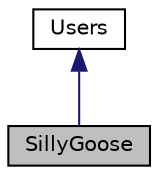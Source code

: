 digraph "SillyGoose"
{
 // LATEX_PDF_SIZE
  edge [fontname="Helvetica",fontsize="10",labelfontname="Helvetica",labelfontsize="10"];
  node [fontname="Helvetica",fontsize="10",shape=record];
  Node1 [label="SillyGoose",height=0.2,width=0.4,color="black", fillcolor="grey75", style="filled", fontcolor="black",tooltip="is a user participating in a chat room."];
  Node2 -> Node1 [dir="back",color="midnightblue",fontsize="10",style="solid"];
  Node2 [label="Users",height=0.2,width=0.4,color="black", fillcolor="white", style="filled",URL="$classUsers.html",tooltip="Represents a user participating in a chat room."];
}
